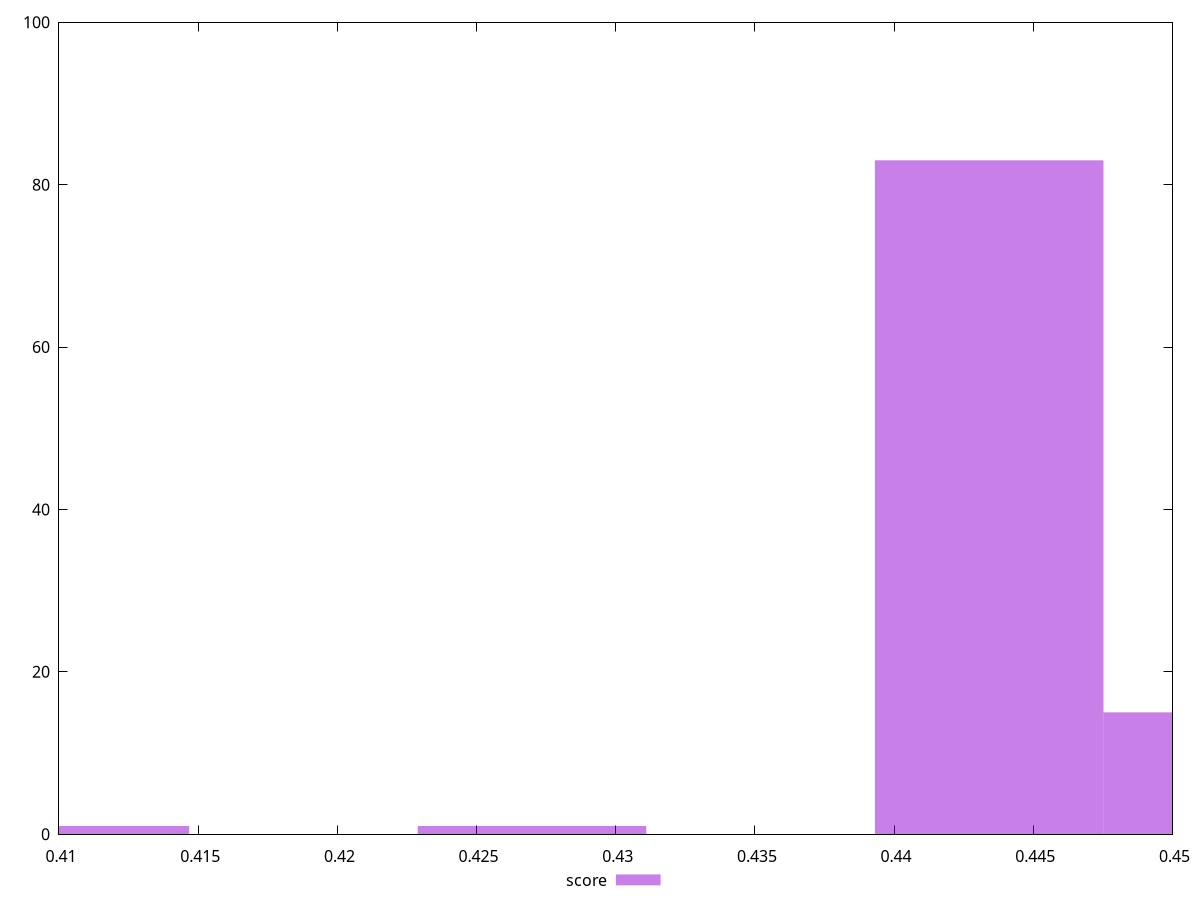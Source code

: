 reset

$score <<EOF
0.4105689114840526 1
0.4434144244027768 83
0.4516258026324579 15
0.4269916679434147 1
EOF

set key outside below
set boxwidth 0.008211378229681052
set xrange [0.41:0.45]
set yrange [0:100]
set trange [0:100]
set style fill transparent solid 0.5 noborder
set terminal svg size 640, 490 enhanced background rgb 'white'
set output "reports/report_00031_2021-02-24T23-18-18.084Z/uses-rel-preload/samples/music/score/histogram.svg"

plot $score title "score" with boxes

reset
